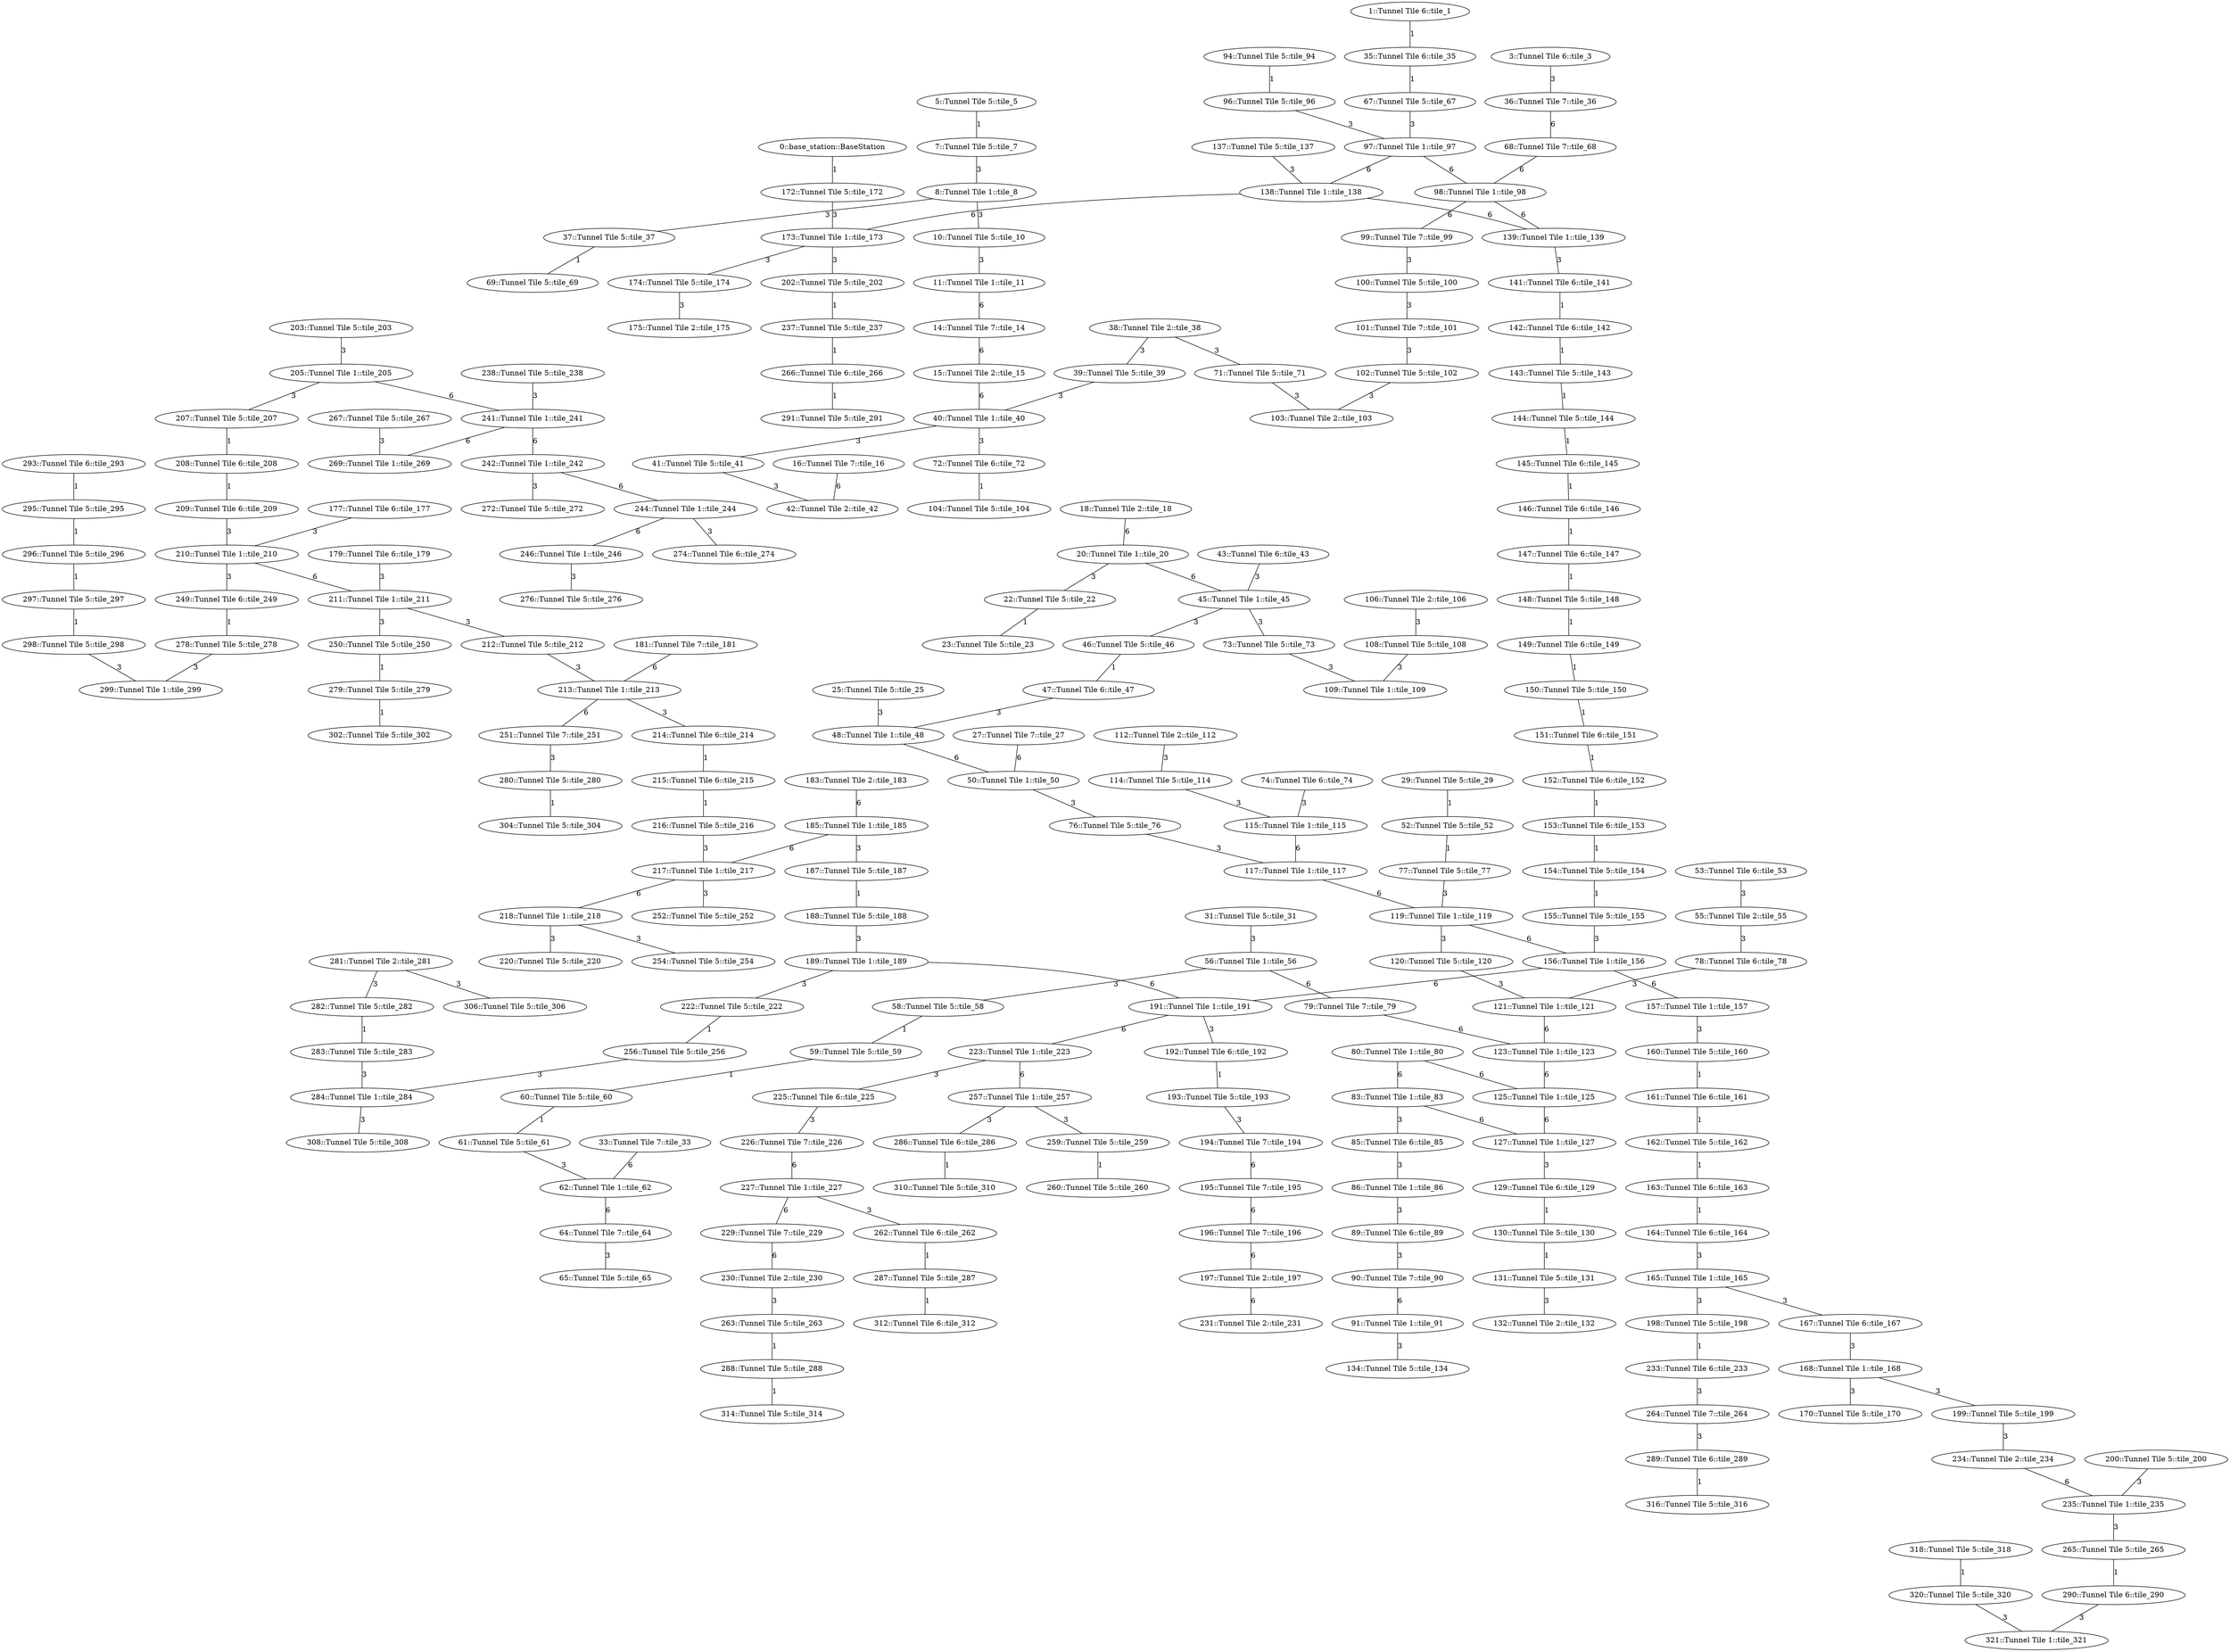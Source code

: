 /* Visibility graph generated by dot_generator */

graph {
  /* ==== Vertices ==== */

  /* Base station / Staging area */
  0   [label="0::base_station::BaseStation"];

  1   [label="1::Tunnel Tile 6::tile_1"];
  3   [label="3::Tunnel Tile 6::tile_3"];
  5   [label="5::Tunnel Tile 5::tile_5"];
  7   [label="7::Tunnel Tile 5::tile_7"];
  8   [label="8::Tunnel Tile 1::tile_8"];
  10  [label="10::Tunnel Tile 5::tile_10"];
  11  [label="11::Tunnel Tile 1::tile_11"];
  14  [label="14::Tunnel Tile 7::tile_14"];
  15  [label="15::Tunnel Tile 2::tile_15"];
  16  [label="16::Tunnel Tile 7::tile_16"];
  18  [label="18::Tunnel Tile 2::tile_18"];
  20  [label="20::Tunnel Tile 1::tile_20"];
  22  [label="22::Tunnel Tile 5::tile_22"];
  23  [label="23::Tunnel Tile 5::tile_23"];
  25  [label="25::Tunnel Tile 5::tile_25"];
  27  [label="27::Tunnel Tile 7::tile_27"];
  29  [label="29::Tunnel Tile 5::tile_29"];
  31  [label="31::Tunnel Tile 5::tile_31"];
  33  [label="33::Tunnel Tile 7::tile_33"];
  35  [label="35::Tunnel Tile 6::tile_35"];
  36  [label="36::Tunnel Tile 7::tile_36"];
  37  [label="37::Tunnel Tile 5::tile_37"];
  38  [label="38::Tunnel Tile 2::tile_38"];
  39  [label="39::Tunnel Tile 5::tile_39"];
  40  [label="40::Tunnel Tile 1::tile_40"];
  41  [label="41::Tunnel Tile 5::tile_41"];
  42  [label="42::Tunnel Tile 2::tile_42"];
  43  [label="43::Tunnel Tile 6::tile_43"];
  45  [label="45::Tunnel Tile 1::tile_45"];
  46  [label="46::Tunnel Tile 5::tile_46"];
  47  [label="47::Tunnel Tile 6::tile_47"];
  48  [label="48::Tunnel Tile 1::tile_48"];
  50  [label="50::Tunnel Tile 1::tile_50"];
  52  [label="52::Tunnel Tile 5::tile_52"];
  53  [label="53::Tunnel Tile 6::tile_53"];
  55  [label="55::Tunnel Tile 2::tile_55"];
  56  [label="56::Tunnel Tile 1::tile_56"];
  58  [label="58::Tunnel Tile 5::tile_58"];
  59  [label="59::Tunnel Tile 5::tile_59"];
  60  [label="60::Tunnel Tile 5::tile_60"];
  61  [label="61::Tunnel Tile 5::tile_61"];
  62  [label="62::Tunnel Tile 1::tile_62"];
  64  [label="64::Tunnel Tile 7::tile_64"];
  65  [label="65::Tunnel Tile 5::tile_65"];
  67  [label="67::Tunnel Tile 5::tile_67"];
  68  [label="68::Tunnel Tile 7::tile_68"];
  69  [label="69::Tunnel Tile 5::tile_69"];
  71  [label="71::Tunnel Tile 5::tile_71"];
  72  [label="72::Tunnel Tile 6::tile_72"];
  73  [label="73::Tunnel Tile 5::tile_73"];
  74  [label="74::Tunnel Tile 6::tile_74"];
  76  [label="76::Tunnel Tile 5::tile_76"];
  77  [label="77::Tunnel Tile 5::tile_77"];
  78  [label="78::Tunnel Tile 6::tile_78"];
  79  [label="79::Tunnel Tile 7::tile_79"];
  80  [label="80::Tunnel Tile 1::tile_80"];
  83  [label="83::Tunnel Tile 1::tile_83"];
  85  [label="85::Tunnel Tile 6::tile_85"];
  86  [label="86::Tunnel Tile 1::tile_86"];
  89  [label="89::Tunnel Tile 6::tile_89"];
  90  [label="90::Tunnel Tile 7::tile_90"];
  91  [label="91::Tunnel Tile 1::tile_91"];
  94  [label="94::Tunnel Tile 5::tile_94"];
  96  [label="96::Tunnel Tile 5::tile_96"];
  97  [label="97::Tunnel Tile 1::tile_97"];
  98  [label="98::Tunnel Tile 1::tile_98"];
  99  [label="99::Tunnel Tile 7::tile_99"];
  100  [label="100::Tunnel Tile 5::tile_100"];
  101  [label="101::Tunnel Tile 7::tile_101"];
  102  [label="102::Tunnel Tile 5::tile_102"];
  103  [label="103::Tunnel Tile 2::tile_103"];
  104  [label="104::Tunnel Tile 5::tile_104"];
  106  [label="106::Tunnel Tile 2::tile_106"];
  108  [label="108::Tunnel Tile 5::tile_108"];
  109  [label="109::Tunnel Tile 1::tile_109"];
  112  [label="112::Tunnel Tile 2::tile_112"];
  114  [label="114::Tunnel Tile 5::tile_114"];
  115  [label="115::Tunnel Tile 1::tile_115"];
  117  [label="117::Tunnel Tile 1::tile_117"];
  119  [label="119::Tunnel Tile 1::tile_119"];
  120  [label="120::Tunnel Tile 5::tile_120"];
  121  [label="121::Tunnel Tile 1::tile_121"];
  123  [label="123::Tunnel Tile 1::tile_123"];
  125  [label="125::Tunnel Tile 1::tile_125"];
  127  [label="127::Tunnel Tile 1::tile_127"];
  129  [label="129::Tunnel Tile 6::tile_129"];
  130  [label="130::Tunnel Tile 5::tile_130"];
  131  [label="131::Tunnel Tile 5::tile_131"];
  132  [label="132::Tunnel Tile 2::tile_132"];
  134  [label="134::Tunnel Tile 5::tile_134"];
  137  [label="137::Tunnel Tile 5::tile_137"];
  138  [label="138::Tunnel Tile 1::tile_138"];
  139  [label="139::Tunnel Tile 1::tile_139"];
  141  [label="141::Tunnel Tile 6::tile_141"];
  142  [label="142::Tunnel Tile 6::tile_142"];
  143  [label="143::Tunnel Tile 5::tile_143"];
  144  [label="144::Tunnel Tile 5::tile_144"];
  145  [label="145::Tunnel Tile 6::tile_145"];
  146  [label="146::Tunnel Tile 6::tile_146"];
  147  [label="147::Tunnel Tile 6::tile_147"];
  148  [label="148::Tunnel Tile 5::tile_148"];
  149  [label="149::Tunnel Tile 6::tile_149"];
  150  [label="150::Tunnel Tile 5::tile_150"];
  151  [label="151::Tunnel Tile 6::tile_151"];
  152  [label="152::Tunnel Tile 6::tile_152"];
  153  [label="153::Tunnel Tile 6::tile_153"];
  154  [label="154::Tunnel Tile 5::tile_154"];
  155  [label="155::Tunnel Tile 5::tile_155"];
  156  [label="156::Tunnel Tile 1::tile_156"];
  157  [label="157::Tunnel Tile 1::tile_157"];
  160  [label="160::Tunnel Tile 5::tile_160"];
  161  [label="161::Tunnel Tile 6::tile_161"];
  162  [label="162::Tunnel Tile 5::tile_162"];
  163  [label="163::Tunnel Tile 6::tile_163"];
  164  [label="164::Tunnel Tile 6::tile_164"];
  165  [label="165::Tunnel Tile 1::tile_165"];
  167  [label="167::Tunnel Tile 6::tile_167"];
  168  [label="168::Tunnel Tile 1::tile_168"];
  170  [label="170::Tunnel Tile 5::tile_170"];
  172  [label="172::Tunnel Tile 5::tile_172"];
  173  [label="173::Tunnel Tile 1::tile_173"];
  174  [label="174::Tunnel Tile 5::tile_174"];
  175  [label="175::Tunnel Tile 2::tile_175"];
  177  [label="177::Tunnel Tile 6::tile_177"];
  179  [label="179::Tunnel Tile 6::tile_179"];
  181  [label="181::Tunnel Tile 7::tile_181"];
  183  [label="183::Tunnel Tile 2::tile_183"];
  185  [label="185::Tunnel Tile 1::tile_185"];
  187  [label="187::Tunnel Tile 5::tile_187"];
  188  [label="188::Tunnel Tile 5::tile_188"];
  189  [label="189::Tunnel Tile 1::tile_189"];
  191  [label="191::Tunnel Tile 1::tile_191"];
  192  [label="192::Tunnel Tile 6::tile_192"];
  193  [label="193::Tunnel Tile 5::tile_193"];
  194  [label="194::Tunnel Tile 7::tile_194"];
  195  [label="195::Tunnel Tile 7::tile_195"];
  196  [label="196::Tunnel Tile 7::tile_196"];
  197  [label="197::Tunnel Tile 2::tile_197"];
  198  [label="198::Tunnel Tile 5::tile_198"];
  199  [label="199::Tunnel Tile 5::tile_199"];
  200  [label="200::Tunnel Tile 5::tile_200"];
  202  [label="202::Tunnel Tile 5::tile_202"];
  203  [label="203::Tunnel Tile 5::tile_203"];
  205  [label="205::Tunnel Tile 1::tile_205"];
  207  [label="207::Tunnel Tile 5::tile_207"];
  208  [label="208::Tunnel Tile 6::tile_208"];
  209  [label="209::Tunnel Tile 6::tile_209"];
  210  [label="210::Tunnel Tile 1::tile_210"];
  211  [label="211::Tunnel Tile 1::tile_211"];
  212  [label="212::Tunnel Tile 5::tile_212"];
  213  [label="213::Tunnel Tile 1::tile_213"];
  214  [label="214::Tunnel Tile 6::tile_214"];
  215  [label="215::Tunnel Tile 6::tile_215"];
  216  [label="216::Tunnel Tile 5::tile_216"];
  217  [label="217::Tunnel Tile 1::tile_217"];
  218  [label="218::Tunnel Tile 1::tile_218"];
  220  [label="220::Tunnel Tile 5::tile_220"];
  222  [label="222::Tunnel Tile 5::tile_222"];
  223  [label="223::Tunnel Tile 1::tile_223"];
  225  [label="225::Tunnel Tile 6::tile_225"];
  226  [label="226::Tunnel Tile 7::tile_226"];
  227  [label="227::Tunnel Tile 1::tile_227"];
  229  [label="229::Tunnel Tile 7::tile_229"];
  230  [label="230::Tunnel Tile 2::tile_230"];
  231  [label="231::Tunnel Tile 2::tile_231"];
  233  [label="233::Tunnel Tile 6::tile_233"];
  234  [label="234::Tunnel Tile 2::tile_234"];
  235  [label="235::Tunnel Tile 1::tile_235"];
  237  [label="237::Tunnel Tile 5::tile_237"];
  238  [label="238::Tunnel Tile 5::tile_238"];
  241  [label="241::Tunnel Tile 1::tile_241"];
  242  [label="242::Tunnel Tile 1::tile_242"];
  244  [label="244::Tunnel Tile 1::tile_244"];
  246  [label="246::Tunnel Tile 1::tile_246"];
  249  [label="249::Tunnel Tile 6::tile_249"];
  250  [label="250::Tunnel Tile 5::tile_250"];
  251  [label="251::Tunnel Tile 7::tile_251"];
  252  [label="252::Tunnel Tile 5::tile_252"];
  254  [label="254::Tunnel Tile 5::tile_254"];
  256  [label="256::Tunnel Tile 5::tile_256"];
  257  [label="257::Tunnel Tile 1::tile_257"];
  259  [label="259::Tunnel Tile 5::tile_259"];
  260  [label="260::Tunnel Tile 5::tile_260"];
  262  [label="262::Tunnel Tile 6::tile_262"];
  263  [label="263::Tunnel Tile 5::tile_263"];
  264  [label="264::Tunnel Tile 7::tile_264"];
  265  [label="265::Tunnel Tile 5::tile_265"];
  266  [label="266::Tunnel Tile 6::tile_266"];
  267  [label="267::Tunnel Tile 5::tile_267"];
  269  [label="269::Tunnel Tile 1::tile_269"];
  272  [label="272::Tunnel Tile 5::tile_272"];
  274  [label="274::Tunnel Tile 6::tile_274"];
  276  [label="276::Tunnel Tile 5::tile_276"];
  278  [label="278::Tunnel Tile 5::tile_278"];
  279  [label="279::Tunnel Tile 5::tile_279"];
  280  [label="280::Tunnel Tile 5::tile_280"];
  281  [label="281::Tunnel Tile 2::tile_281"];
  282  [label="282::Tunnel Tile 5::tile_282"];
  283  [label="283::Tunnel Tile 5::tile_283"];
  284  [label="284::Tunnel Tile 1::tile_284"];
  286  [label="286::Tunnel Tile 6::tile_286"];
  287  [label="287::Tunnel Tile 5::tile_287"];
  288  [label="288::Tunnel Tile 5::tile_288"];
  289  [label="289::Tunnel Tile 6::tile_289"];
  290  [label="290::Tunnel Tile 6::tile_290"];
  291  [label="291::Tunnel Tile 5::tile_291"];
  293  [label="293::Tunnel Tile 6::tile_293"];
  295  [label="295::Tunnel Tile 5::tile_295"];
  296  [label="296::Tunnel Tile 5::tile_296"];
  297  [label="297::Tunnel Tile 5::tile_297"];
  298  [label="298::Tunnel Tile 5::tile_298"];
  299  [label="299::Tunnel Tile 1::tile_299"];
  302  [label="302::Tunnel Tile 5::tile_302"];
  304  [label="304::Tunnel Tile 5::tile_304"];
  306  [label="306::Tunnel Tile 5::tile_306"];
  308  [label="308::Tunnel Tile 5::tile_308"];
  310  [label="310::Tunnel Tile 5::tile_310"];
  312  [label="312::Tunnel Tile 6::tile_312"];
  314  [label="314::Tunnel Tile 5::tile_314"];
  316  [label="316::Tunnel Tile 5::tile_316"];
  318  [label="318::Tunnel Tile 5::tile_318"];
  320  [label="320::Tunnel Tile 5::tile_320"];
  321  [label="321::Tunnel Tile 1::tile_321"];

  /* ==== Edges ==== */

  0  -- 172  [label=1];
  1  -- 35  [label=1];
  3  -- 36  [label=3];
  5  -- 7   [label=1];
  7  -- 8   [label=3];
  8  -- 10  [label=3];
  8  -- 37  [label=3];
  10 -- 11  [label=3];
  11 -- 14  [label=6];
  14 -- 15  [label=6];
  15 -- 40  [label=6];
  16 -- 42  [label=6];
  18 -- 20  [label=6];
  20 -- 22  [label=3];
  20 -- 45  [label=6];
  22 -- 23  [label=1];
  25 -- 48  [label=3];
  27 -- 50  [label=6];
  29 -- 52  [label=1];
  31 -- 56  [label=3];
  33 -- 62  [label=6];
  35 -- 67  [label=1];
  36 -- 68  [label=6];
  37 -- 69  [label=1];
  38 -- 39  [label=3];
  38 -- 71  [label=3];
  39 -- 40  [label=3];
  40 -- 41  [label=3];
  40 -- 72  [label=3];
  41 -- 42  [label=3];
  43 -- 45  [label=3];
  45 -- 46  [label=3];
  45 -- 73  [label=3];
  46 -- 47  [label=1];
  47 -- 48  [label=3];
  48 -- 50  [label=6];
  50 -- 76  [label=3];
  52 -- 77  [label=1];
  53 -- 55  [label=3];
  55 -- 78  [label=3];
  56 -- 58  [label=3];
  56 -- 79  [label=6];
  58 -- 59  [label=1];
  59 -- 60  [label=1];
  60 -- 61  [label=1];
  61 -- 62  [label=3];
  62 -- 64  [label=6];
  64 -- 65  [label=3];
  67 -- 97  [label=3];
  68 -- 98  [label=6];
  71 -- 103  [label=3];
  72 -- 104  [label=1];
  73 -- 109  [label=3];
  74 -- 115  [label=3];
  76 -- 117  [label=3];
  77 -- 119  [label=3];
  78 -- 121  [label=3];
  79 -- 123  [label=6];
  80 -- 83  [label=6];
  80 -- 125  [label=6];
  83 -- 85  [label=3];
  83 -- 127  [label=6];
  85 -- 86  [label=3];
  86 -- 89  [label=3];
  89 -- 90  [label=3];
  90 -- 91  [label=6];
  91 -- 134  [label=3];
  94 -- 96  [label=1];
  96 -- 97  [label=3];
  97 -- 98  [label=6];
  97 -- 138  [label=6];
  98 -- 99  [label=6];
  98 -- 139  [label=6];
  99 -- 100  [label=3];
  100 -- 101  [label=3];
  101 -- 102  [label=3];
  102 -- 103  [label=3];
  106 -- 108  [label=3];
  108 -- 109  [label=3];
  112 -- 114  [label=3];
  114 -- 115  [label=3];
  115 -- 117  [label=6];
  117 -- 119  [label=6];
  119 -- 120  [label=3];
  119 -- 156  [label=6];
  120 -- 121  [label=3];
  121 -- 123  [label=6];
  123 -- 125  [label=6];
  125 -- 127  [label=6];
  127 -- 129  [label=3];
  129 -- 130  [label=1];
  130 -- 131  [label=1];
  131 -- 132  [label=3];
  137 -- 138  [label=3];
  138 -- 139  [label=6];
  138 -- 173  [label=6];
  139 -- 141  [label=3];
  141 -- 142  [label=1];
  142 -- 143  [label=1];
  143 -- 144  [label=1];
  144 -- 145  [label=1];
  145 -- 146  [label=1];
  146 -- 147  [label=1];
  147 -- 148  [label=1];
  148 -- 149  [label=1];
  149 -- 150  [label=1];
  150 -- 151  [label=1];
  151 -- 152  [label=1];
  152 -- 153  [label=1];
  153 -- 154  [label=1];
  154 -- 155  [label=1];
  155 -- 156  [label=3];
  156 -- 157  [label=6];
  156 -- 191  [label=6];
  157 -- 160  [label=3];
  160 -- 161  [label=1];
  161 -- 162  [label=1];
  162 -- 163  [label=1];
  163 -- 164  [label=1];
  164 -- 165  [label=3];
  165 -- 167  [label=3];
  165 -- 198  [label=3];
  167 -- 168  [label=3];
  168 -- 170  [label=3];
  168 -- 199  [label=3];
  172 -- 173  [label=3];
  173 -- 174  [label=3];
  173 -- 202  [label=3];
  174 -- 175  [label=3];
  177 -- 210  [label=3];
  179 -- 211  [label=3];
  181 -- 213  [label=6];
  183 -- 185  [label=6];
  185 -- 187  [label=3];
  185 -- 217  [label=6];
  187 -- 188  [label=1];
  188 -- 189  [label=3];
  189 -- 191  [label=6];
  189 -- 222  [label=3];
  191 -- 192  [label=3];
  191 -- 223  [label=6];
  192 -- 193  [label=1];
  193 -- 194  [label=3];
  194 -- 195  [label=6];
  195 -- 196  [label=6];
  196 -- 197  [label=6];
  197 -- 231  [label=6];
  198 -- 233  [label=1];
  199 -- 234  [label=3];
  200 -- 235  [label=3];
  202 -- 237  [label=1];
  203 -- 205  [label=3];
  205 -- 207  [label=3];
  205 -- 241  [label=6];
  207 -- 208  [label=1];
  208 -- 209  [label=1];
  209 -- 210  [label=3];
  210 -- 211  [label=6];
  210 -- 249  [label=3];
  211 -- 212  [label=3];
  211 -- 250  [label=3];
  212 -- 213  [label=3];
  213 -- 214  [label=3];
  213 -- 251  [label=6];
  214 -- 215  [label=1];
  215 -- 216  [label=1];
  216 -- 217  [label=3];
  217 -- 218  [label=6];
  217 -- 252  [label=3];
  218 -- 220  [label=3];
  218 -- 254  [label=3];
  222 -- 256  [label=1];
  223 -- 225  [label=3];
  223 -- 257  [label=6];
  225 -- 226  [label=3];
  226 -- 227  [label=6];
  227 -- 229  [label=6];
  227 -- 262  [label=3];
  229 -- 230  [label=6];
  230 -- 263  [label=3];
  233 -- 264  [label=3];
  234 -- 235  [label=6];
  235 -- 265  [label=3];
  237 -- 266  [label=1];
  238 -- 241  [label=3];
  241 -- 242  [label=6];
  241 -- 269  [label=6];
  242 -- 244  [label=6];
  242 -- 272  [label=3];
  244 -- 246  [label=6];
  244 -- 274  [label=3];
  246 -- 276  [label=3];
  249 -- 278  [label=1];
  250 -- 279  [label=1];
  251 -- 280  [label=3];
  256 -- 284  [label=3];
  257 -- 259  [label=3];
  257 -- 286  [label=3];
  259 -- 260  [label=1];
  262 -- 287  [label=1];
  263 -- 288  [label=1];
  264 -- 289  [label=3];
  265 -- 290  [label=1];
  266 -- 291  [label=1];
  267 -- 269  [label=3];
  278 -- 299  [label=3];
  279 -- 302  [label=1];
  280 -- 304  [label=1];
  281 -- 282  [label=3];
  281 -- 306  [label=3];
  282 -- 283  [label=1];
  283 -- 284  [label=3];
  284 -- 308  [label=3];
  286 -- 310  [label=1];
  287 -- 312  [label=1];
  288 -- 314  [label=1];
  289 -- 316  [label=1];
  290 -- 321  [label=3];
  293 -- 295  [label=1];
  295 -- 296  [label=1];
  296 -- 297  [label=1];
  297 -- 298  [label=1];
  298 -- 299  [label=3];
  318 -- 320  [label=1];
  320 -- 321  [label=3];
}
